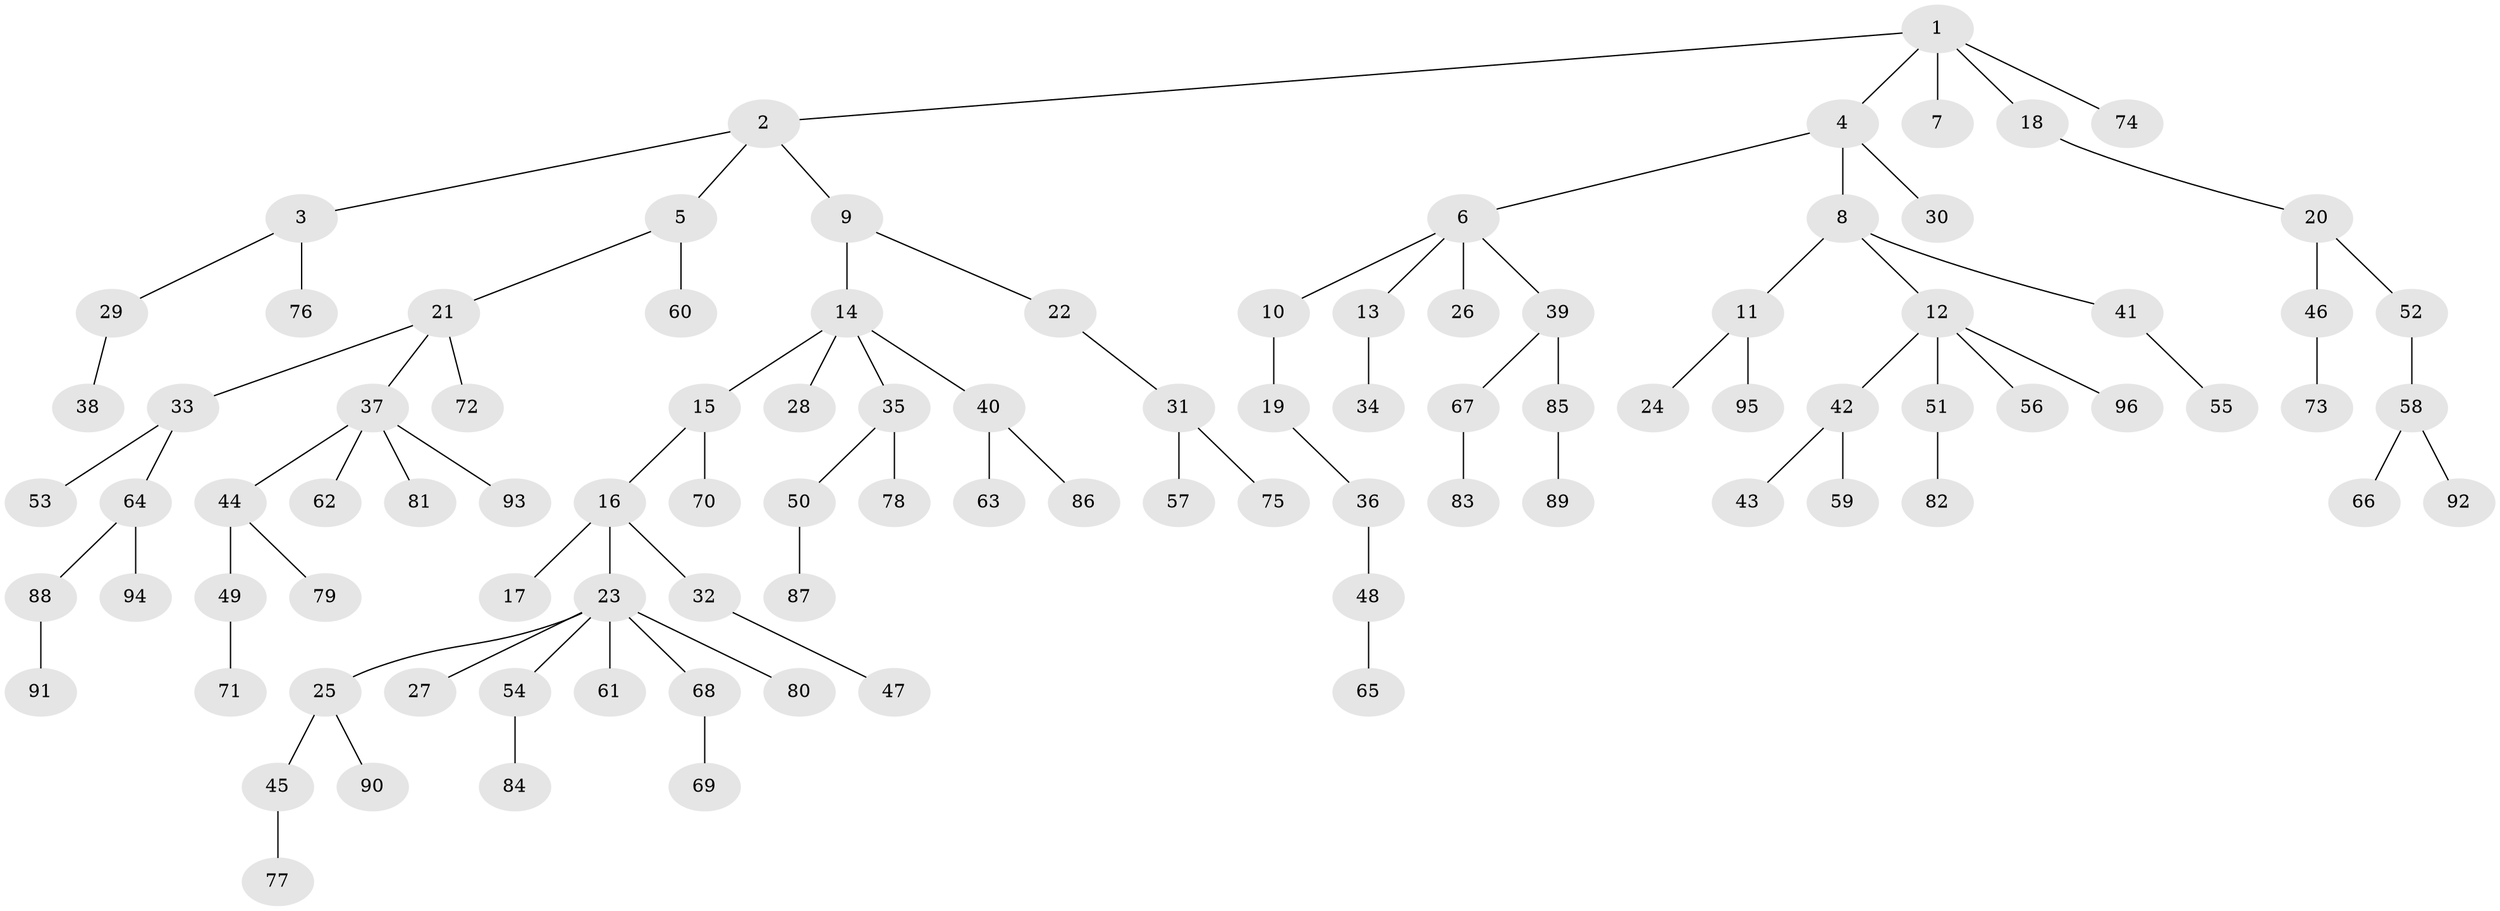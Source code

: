 // Generated by graph-tools (version 1.1) at 2025/54/03/09/25 04:54:00]
// undirected, 96 vertices, 95 edges
graph export_dot {
graph [start="1"]
  node [color=gray90,style=filled];
  1;
  2;
  3;
  4;
  5;
  6;
  7;
  8;
  9;
  10;
  11;
  12;
  13;
  14;
  15;
  16;
  17;
  18;
  19;
  20;
  21;
  22;
  23;
  24;
  25;
  26;
  27;
  28;
  29;
  30;
  31;
  32;
  33;
  34;
  35;
  36;
  37;
  38;
  39;
  40;
  41;
  42;
  43;
  44;
  45;
  46;
  47;
  48;
  49;
  50;
  51;
  52;
  53;
  54;
  55;
  56;
  57;
  58;
  59;
  60;
  61;
  62;
  63;
  64;
  65;
  66;
  67;
  68;
  69;
  70;
  71;
  72;
  73;
  74;
  75;
  76;
  77;
  78;
  79;
  80;
  81;
  82;
  83;
  84;
  85;
  86;
  87;
  88;
  89;
  90;
  91;
  92;
  93;
  94;
  95;
  96;
  1 -- 2;
  1 -- 4;
  1 -- 7;
  1 -- 18;
  1 -- 74;
  2 -- 3;
  2 -- 5;
  2 -- 9;
  3 -- 29;
  3 -- 76;
  4 -- 6;
  4 -- 8;
  4 -- 30;
  5 -- 21;
  5 -- 60;
  6 -- 10;
  6 -- 13;
  6 -- 26;
  6 -- 39;
  8 -- 11;
  8 -- 12;
  8 -- 41;
  9 -- 14;
  9 -- 22;
  10 -- 19;
  11 -- 24;
  11 -- 95;
  12 -- 42;
  12 -- 51;
  12 -- 56;
  12 -- 96;
  13 -- 34;
  14 -- 15;
  14 -- 28;
  14 -- 35;
  14 -- 40;
  15 -- 16;
  15 -- 70;
  16 -- 17;
  16 -- 23;
  16 -- 32;
  18 -- 20;
  19 -- 36;
  20 -- 46;
  20 -- 52;
  21 -- 33;
  21 -- 37;
  21 -- 72;
  22 -- 31;
  23 -- 25;
  23 -- 27;
  23 -- 54;
  23 -- 61;
  23 -- 68;
  23 -- 80;
  25 -- 45;
  25 -- 90;
  29 -- 38;
  31 -- 57;
  31 -- 75;
  32 -- 47;
  33 -- 53;
  33 -- 64;
  35 -- 50;
  35 -- 78;
  36 -- 48;
  37 -- 44;
  37 -- 62;
  37 -- 81;
  37 -- 93;
  39 -- 67;
  39 -- 85;
  40 -- 63;
  40 -- 86;
  41 -- 55;
  42 -- 43;
  42 -- 59;
  44 -- 49;
  44 -- 79;
  45 -- 77;
  46 -- 73;
  48 -- 65;
  49 -- 71;
  50 -- 87;
  51 -- 82;
  52 -- 58;
  54 -- 84;
  58 -- 66;
  58 -- 92;
  64 -- 88;
  64 -- 94;
  67 -- 83;
  68 -- 69;
  85 -- 89;
  88 -- 91;
}
